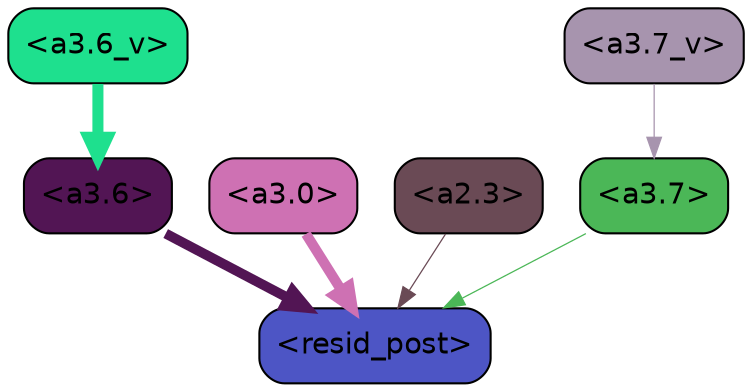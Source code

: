 strict digraph "" {
	graph [bgcolor=transparent,
		layout=dot,
		overlap=false,
		splines=true
	];
	"<a3.7>"	[color=black,
		fillcolor="#4bb757",
		fontname=Helvetica,
		shape=box,
		style="filled, rounded"];
	"<resid_post>"	[color=black,
		fillcolor="#4d55c5",
		fontname=Helvetica,
		shape=box,
		style="filled, rounded"];
	"<a3.7>" -> "<resid_post>"	[color="#4bb757",
		penwidth=0.6];
	"<a3.6>"	[color=black,
		fillcolor="#521554",
		fontname=Helvetica,
		shape=box,
		style="filled, rounded"];
	"<a3.6>" -> "<resid_post>"	[color="#521554",
		penwidth=4.751592040061951];
	"<a3.0>"	[color=black,
		fillcolor="#ce71b3",
		fontname=Helvetica,
		shape=box,
		style="filled, rounded"];
	"<a3.0>" -> "<resid_post>"	[color="#ce71b3",
		penwidth=4.904066681861877];
	"<a2.3>"	[color=black,
		fillcolor="#6a4a55",
		fontname=Helvetica,
		shape=box,
		style="filled, rounded"];
	"<a2.3>" -> "<resid_post>"	[color="#6a4a55",
		penwidth=0.6];
	"<a3.7_v>"	[color=black,
		fillcolor="#a794ae",
		fontname=Helvetica,
		shape=box,
		style="filled, rounded"];
	"<a3.7_v>" -> "<a3.7>"	[color="#a794ae",
		penwidth=0.6];
	"<a3.6_v>"	[color=black,
		fillcolor="#1ee08e",
		fontname=Helvetica,
		shape=box,
		style="filled, rounded"];
	"<a3.6_v>" -> "<a3.6>"	[color="#1ee08e",
		penwidth=5.297133803367615];
}
